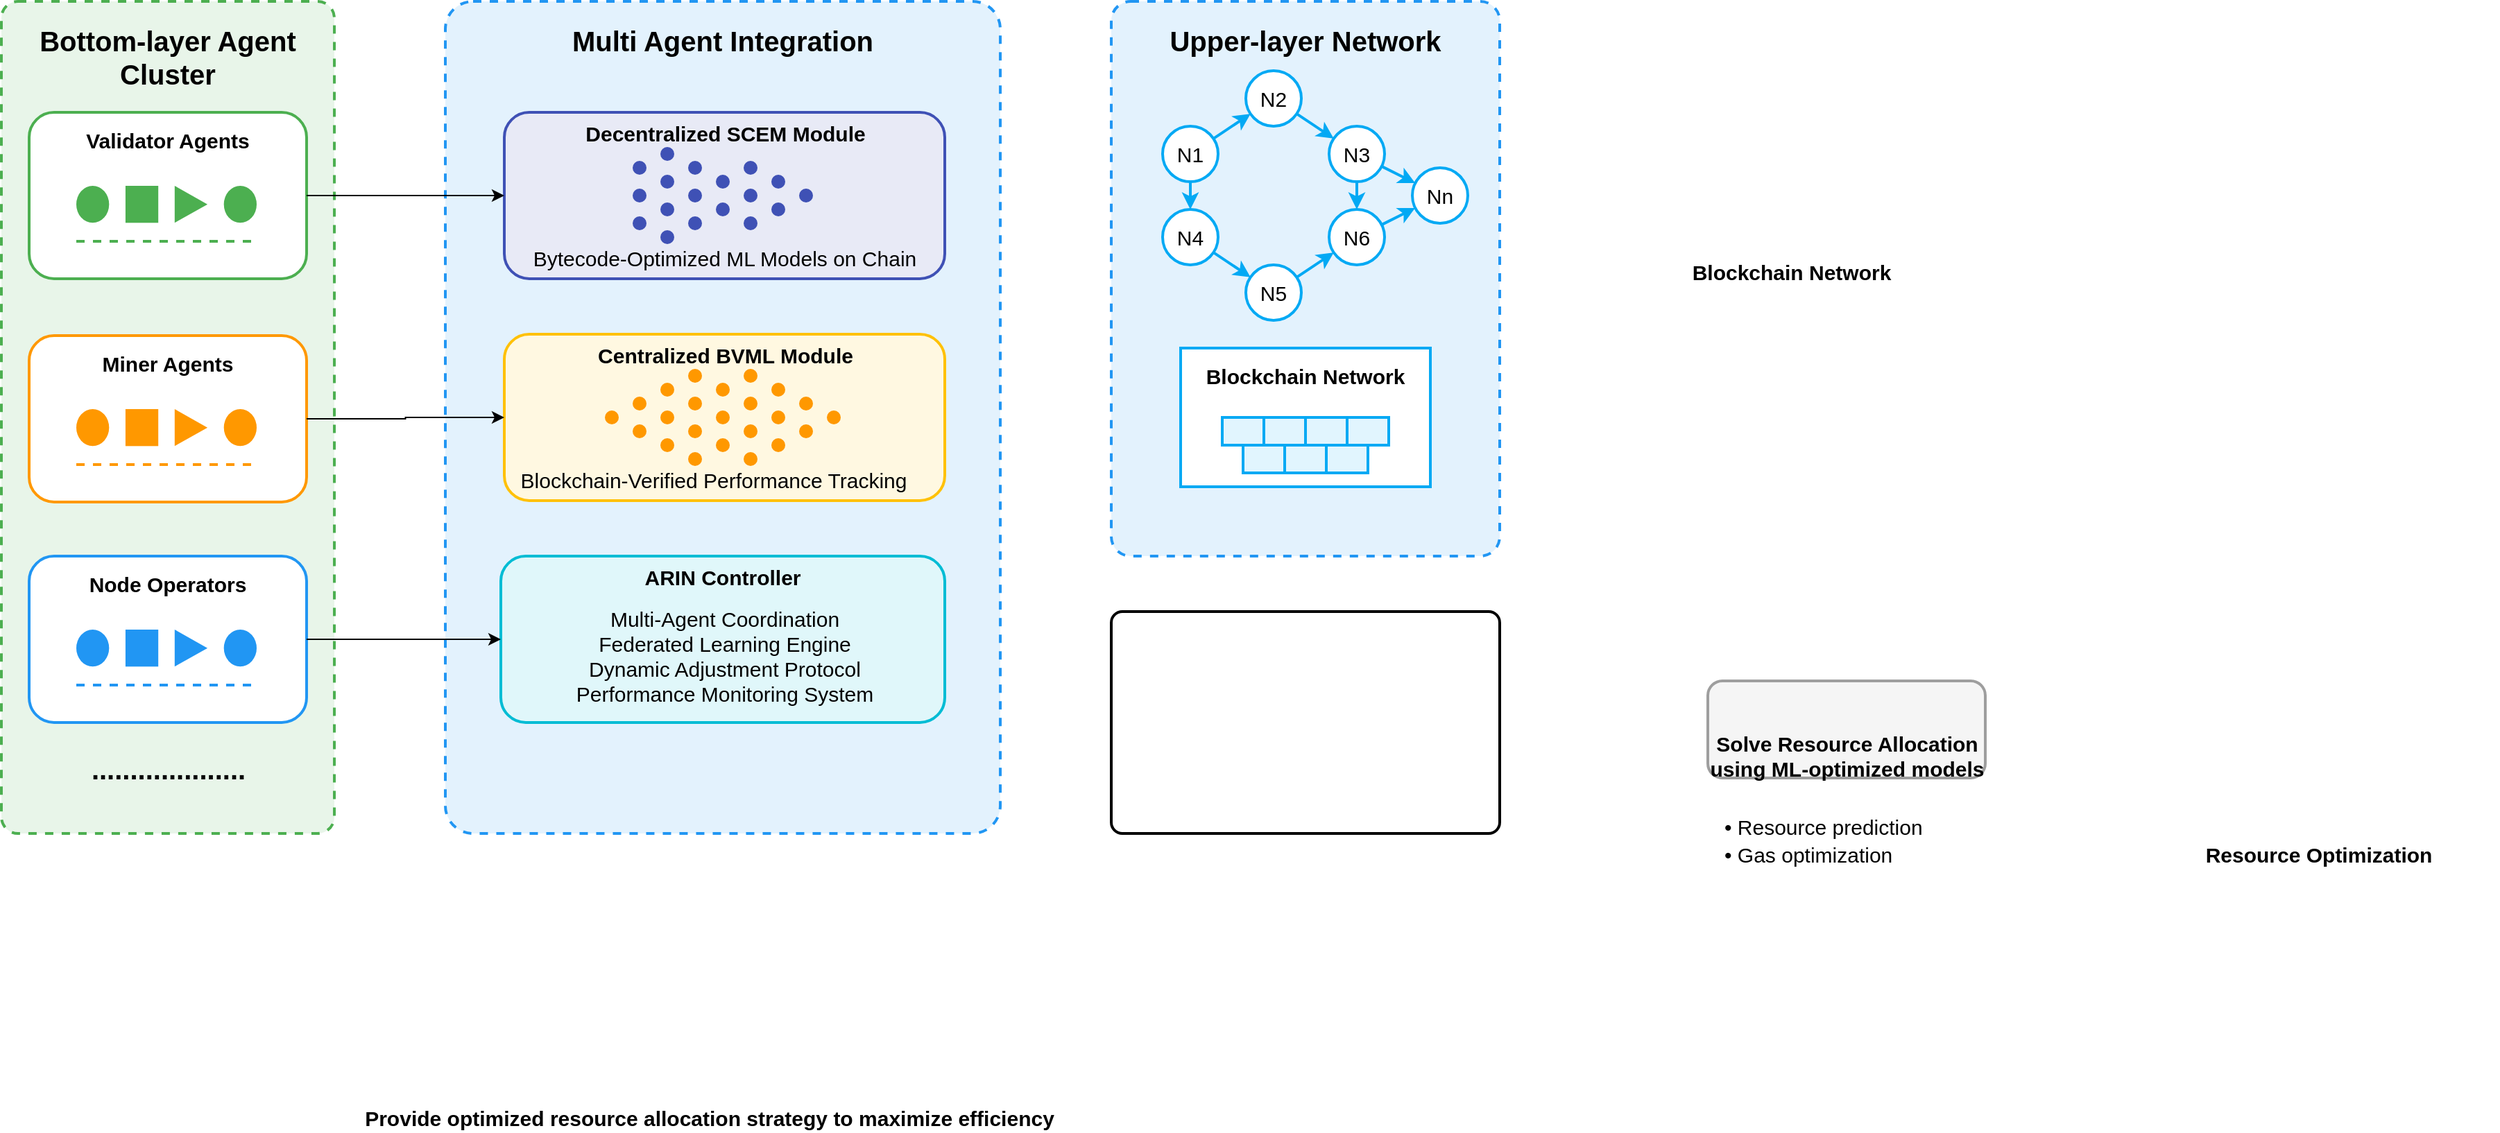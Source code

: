 <mxfile version="26.0.16">
  <diagram name="Page-1" id="3OytQac5HJwh2mRRplk6">
    <mxGraphModel dx="4835" dy="2124" grid="1" gridSize="10" guides="1" tooltips="1" connect="1" arrows="1" fold="1" page="1" pageScale="1" pageWidth="827" pageHeight="1169" math="0" shadow="0">
      <root>
        <mxCell id="0" />
        <mxCell id="1" parent="0" />
        <mxCell id="vWiq6X1iSuXR0RfbROmm-8" value="Bottom-layer Agent Cluster" style="text;html=1;strokeColor=none;fillColor=none;align=center;verticalAlign=middle;whiteSpace=wrap;fontSize=15;fontStyle=1;strokeWidth=2;" vertex="1" parent="1">
          <mxGeometry x="40" y="160" width="200" height="30" as="geometry" />
        </mxCell>
        <mxCell id="vWiq6X1iSuXR0RfbROmm-20" value="Bottom-layer Agent Cluster" style="rounded=1;whiteSpace=wrap;fillColor=#e8f5e9;strokeColor=#4caf50;strokeWidth=2;dashed=1;fontSize=20;verticalAlign=top;spacingTop=10;fontStyle=1;arcSize=5;" vertex="1" parent="1">
          <mxGeometry y="120" width="240" height="600" as="geometry" />
        </mxCell>
        <mxCell id="vWiq6X1iSuXR0RfbROmm-43" value="&lt;font style=&quot;font-size: 20px;&quot;&gt;....................&lt;/font&gt;" style="text;html=1;align=center;fontStyle=1;fontSize=15;strokeWidth=2;" vertex="1" parent="1">
          <mxGeometry x="20" y="655" width="200" height="20" as="geometry" />
        </mxCell>
        <mxCell id="vWiq6X1iSuXR0RfbROmm-44" value="Multi Agent Integration" style="rounded=1;whiteSpace=wrap;fillColor=#e3f2fd;strokeColor=#2196f3;strokeWidth=2;dashed=1;fontSize=20;verticalAlign=top;spacingTop=10;fontStyle=1;arcSize=5;" vertex="1" parent="1">
          <mxGeometry x="320" y="120" width="400" height="600" as="geometry" />
        </mxCell>
        <mxCell id="vWiq6X1iSuXR0RfbROmm-46" value="Decentralized SCEM Module" style="rounded=1;whiteSpace=wrap;fillColor=#e8eaf6;strokeColor=#3f51b5;strokeWidth=2;fontSize=15;verticalAlign=top;fontStyle=1" vertex="1" parent="1">
          <mxGeometry x="362.5" y="200" width="317.5" height="120" as="geometry" />
        </mxCell>
        <mxCell id="vWiq6X1iSuXR0RfbROmm-51" value="Bytecode-Optimized ML Models on Chain" style="text;html=1;align=center;fontSize=15;strokeWidth=2;" vertex="1" parent="1">
          <mxGeometry x="371.25" y="290" width="300" height="20" as="geometry" />
        </mxCell>
        <mxCell id="vWiq6X1iSuXR0RfbROmm-52" value="Centralized BVML Module" style="rounded=1;whiteSpace=wrap;fillColor=#fff8e1;strokeColor=#ffc107;strokeWidth=2;fontSize=15;verticalAlign=top;fontStyle=1" vertex="1" parent="1">
          <mxGeometry x="362.5" y="360" width="317.5" height="120" as="geometry" />
        </mxCell>
        <mxCell id="vWiq6X1iSuXR0RfbROmm-58" value="Blockchain-Verified Performance Tracking" style="text;html=1;align=center;fontSize=15;strokeWidth=2;" vertex="1" parent="1">
          <mxGeometry x="362.5" y="450" width="300" height="20" as="geometry" />
        </mxCell>
        <mxCell id="vWiq6X1iSuXR0RfbROmm-59" value="ARIN Controller" style="rounded=1;whiteSpace=wrap;fillColor=#e0f7fa;strokeColor=#00bcd4;strokeWidth=2;fontSize=15;verticalAlign=top;fontStyle=1" vertex="1" parent="1">
          <mxGeometry x="360" y="520" width="320" height="120" as="geometry" />
        </mxCell>
        <mxCell id="vWiq6X1iSuXR0RfbROmm-61" value="Multi-Agent Coordination&lt;br&gt;Federated Learning Engine&lt;br&gt;Dynamic Adjustment Protocol&lt;br&gt;Performance Monitoring System" style="text;html=1;align=center;fontSize=15;strokeWidth=2;" vertex="1" parent="1">
          <mxGeometry x="371.25" y="550" width="300" height="80" as="geometry" />
        </mxCell>
        <mxCell id="vWiq6X1iSuXR0RfbROmm-79" value="Blockchain Network" style="text;html=1;align=center;fontStyle=1;fontSize=15;strokeWidth=2;" vertex="1" parent="1">
          <mxGeometry x="1200" y="300" width="180" height="20" as="geometry" />
        </mxCell>
        <mxCell id="vWiq6X1iSuXR0RfbROmm-87" value="" style="rounded=1;whiteSpace=wrap;fillColor=#ffffff;strokeColor=#000000;strokeWidth=2;fontSize=15;imageHeight=24;arcSize=5;" vertex="1" parent="1">
          <mxGeometry x="800" y="560" width="280" height="160" as="geometry" />
        </mxCell>
        <mxCell id="vWiq6X1iSuXR0RfbROmm-88" value="Resource Optimization" style="text;html=1;align=center;fontStyle=1;fontSize=15;strokeWidth=2;" vertex="1" parent="1">
          <mxGeometry x="1540" y="720" width="260" height="20" as="geometry" />
        </mxCell>
        <mxCell id="vWiq6X1iSuXR0RfbROmm-89" value="" style="rounded=1;whiteSpace=wrap;fillColor=#f5f5f5;strokeColor=#9e9e9e;strokeWidth=2;fontSize=15;" vertex="1" parent="1">
          <mxGeometry x="1230" y="610" width="200" height="70" as="geometry" />
        </mxCell>
        <mxCell id="vWiq6X1iSuXR0RfbROmm-90" value="Solve Resource Allocation&lt;br&gt;using ML-optimized models" style="text;html=1;align=center;fontStyle=1;fontSize=15;strokeWidth=2;" vertex="1" parent="1">
          <mxGeometry x="1230" y="640" width="200" height="30" as="geometry" />
        </mxCell>
        <mxCell id="vWiq6X1iSuXR0RfbROmm-91" value="• Resource prediction" style="text;html=1;align=left;fontSize=15;strokeWidth=2;" vertex="1" parent="1">
          <mxGeometry x="1240" y="700" width="200" height="20" as="geometry" />
        </mxCell>
        <mxCell id="vWiq6X1iSuXR0RfbROmm-92" value="• Gas optimization" style="text;html=1;align=left;fontSize=15;strokeWidth=2;" vertex="1" parent="1">
          <mxGeometry x="1240" y="720" width="200" height="20" as="geometry" />
        </mxCell>
        <mxCell id="vWiq6X1iSuXR0RfbROmm-100" value="Provide optimized resource allocation strategy to maximize efficiency" style="text;html=1;align=center;fontStyle=1;fontSize=15;strokeWidth=2;" vertex="1" parent="1">
          <mxGeometry x="250" y="910" width="520" height="20" as="geometry" />
        </mxCell>
        <mxCell id="vWiq6X1iSuXR0RfbROmm-127" value="" style="group" vertex="1" connectable="0" parent="1">
          <mxGeometry x="20" y="200" width="200" height="120" as="geometry" />
        </mxCell>
        <mxCell id="vWiq6X1iSuXR0RfbROmm-22" value="Validator Agents" style="rounded=1;whiteSpace=wrap;fillColor=#ffffff;strokeColor=#4caf50;strokeWidth=2;fontSize=15;verticalAlign=top;fontStyle=1;spacingTop=5;" vertex="1" parent="vWiq6X1iSuXR0RfbROmm-127">
          <mxGeometry width="200" height="120" as="geometry" />
        </mxCell>
        <mxCell id="vWiq6X1iSuXR0RfbROmm-106" value="" style="group;fontStyle=1;fontSize=15;" vertex="1" connectable="0" parent="vWiq6X1iSuXR0RfbROmm-127">
          <mxGeometry x="34" y="53" width="130" height="40" as="geometry" />
        </mxCell>
        <mxCell id="vWiq6X1iSuXR0RfbROmm-24" value="" style="ellipse;fillColor=#4caf50;strokeColor=none;fontSize=15;strokeWidth=2;fontStyle=1" vertex="1" parent="vWiq6X1iSuXR0RfbROmm-106">
          <mxGeometry width="23.636" height="26.667" as="geometry" />
        </mxCell>
        <mxCell id="vWiq6X1iSuXR0RfbROmm-25" value="" style="fillColor=#4caf50;strokeColor=none;fontSize=15;strokeWidth=2;fontStyle=1" vertex="1" parent="vWiq6X1iSuXR0RfbROmm-106">
          <mxGeometry x="35.455" width="23.636" height="26.667" as="geometry" />
        </mxCell>
        <mxCell id="vWiq6X1iSuXR0RfbROmm-26" value="" style="shape=triangle;fillColor=#4caf50;strokeColor=none;fontSize=15;strokeWidth=2;fontStyle=1" vertex="1" parent="vWiq6X1iSuXR0RfbROmm-106">
          <mxGeometry x="70.909" width="23.636" height="26.667" as="geometry" />
        </mxCell>
        <mxCell id="vWiq6X1iSuXR0RfbROmm-27" value="" style="ellipse;fillColor=#4caf50;strokeColor=none;fontSize=15;strokeWidth=2;fontStyle=1" vertex="1" parent="vWiq6X1iSuXR0RfbROmm-106">
          <mxGeometry x="106.364" width="23.636" height="26.667" as="geometry" />
        </mxCell>
        <mxCell id="vWiq6X1iSuXR0RfbROmm-28" value="" style="strokeColor=#4caf50;strokeWidth=2;dashed=1;fontSize=15;endArrow=none;startFill=0;fontStyle=1" edge="1" parent="vWiq6X1iSuXR0RfbROmm-106">
          <mxGeometry x="192.727" y="400" width="130" as="geometry">
            <mxPoint y="40" as="sourcePoint" />
            <mxPoint x="130" y="40" as="targetPoint" />
          </mxGeometry>
        </mxCell>
        <mxCell id="vWiq6X1iSuXR0RfbROmm-128" value="" style="group" vertex="1" connectable="0" parent="1">
          <mxGeometry x="20" y="361" width="200" height="120" as="geometry" />
        </mxCell>
        <mxCell id="vWiq6X1iSuXR0RfbROmm-110" value="Miner Agents" style="rounded=1;whiteSpace=wrap;fillColor=#ffffff;strokeColor=#FF9800;strokeWidth=2;fontSize=15;verticalAlign=top;fontStyle=1;spacingTop=5;" vertex="1" parent="vWiq6X1iSuXR0RfbROmm-128">
          <mxGeometry width="200" height="120" as="geometry" />
        </mxCell>
        <mxCell id="vWiq6X1iSuXR0RfbROmm-111" value="" style="group;fontStyle=1;fontSize=15;" vertex="1" connectable="0" parent="vWiq6X1iSuXR0RfbROmm-128">
          <mxGeometry x="34" y="53" width="130" height="40" as="geometry" />
        </mxCell>
        <mxCell id="vWiq6X1iSuXR0RfbROmm-112" value="" style="ellipse;fillColor=light-dark(#ff9800, #328736);strokeColor=none;fontSize=15;strokeWidth=2;fontStyle=1" vertex="1" parent="vWiq6X1iSuXR0RfbROmm-111">
          <mxGeometry width="23.636" height="26.667" as="geometry" />
        </mxCell>
        <mxCell id="vWiq6X1iSuXR0RfbROmm-113" value="" style="fillColor=#FF9800;strokeColor=none;fontSize=15;strokeWidth=2;fontStyle=1" vertex="1" parent="vWiq6X1iSuXR0RfbROmm-111">
          <mxGeometry x="35.455" width="23.636" height="26.667" as="geometry" />
        </mxCell>
        <mxCell id="vWiq6X1iSuXR0RfbROmm-114" value="" style="shape=triangle;fillColor=#FF9800;strokeColor=none;fontSize=15;strokeWidth=2;fontStyle=1" vertex="1" parent="vWiq6X1iSuXR0RfbROmm-111">
          <mxGeometry x="70.909" width="23.636" height="26.667" as="geometry" />
        </mxCell>
        <mxCell id="vWiq6X1iSuXR0RfbROmm-115" value="" style="ellipse;fillColor=#FF9800;strokeColor=none;fontSize=15;strokeWidth=2;fontStyle=1" vertex="1" parent="vWiq6X1iSuXR0RfbROmm-111">
          <mxGeometry x="106.364" width="23.636" height="26.667" as="geometry" />
        </mxCell>
        <mxCell id="vWiq6X1iSuXR0RfbROmm-116" value="" style="strokeColor=#FF9800;strokeWidth=2;dashed=1;fontSize=15;endArrow=none;startFill=0;fontStyle=1" edge="1" parent="vWiq6X1iSuXR0RfbROmm-111">
          <mxGeometry x="192.727" y="400" width="130" as="geometry">
            <mxPoint y="40" as="sourcePoint" />
            <mxPoint x="130" y="40" as="targetPoint" />
          </mxGeometry>
        </mxCell>
        <mxCell id="vWiq6X1iSuXR0RfbROmm-129" value="" style="group" vertex="1" connectable="0" parent="1">
          <mxGeometry x="20" y="520" width="200" height="120" as="geometry" />
        </mxCell>
        <mxCell id="vWiq6X1iSuXR0RfbROmm-118" value="Node Operators" style="rounded=1;whiteSpace=wrap;fillColor=#ffffff;strokeColor=#2196F3;strokeWidth=2;fontSize=15;verticalAlign=top;fontStyle=1;spacingTop=5;" vertex="1" parent="vWiq6X1iSuXR0RfbROmm-129">
          <mxGeometry width="200" height="120" as="geometry" />
        </mxCell>
        <mxCell id="vWiq6X1iSuXR0RfbROmm-119" value="" style="group;fontStyle=1;fontSize=15;" vertex="1" connectable="0" parent="vWiq6X1iSuXR0RfbROmm-129">
          <mxGeometry x="34" y="53" width="130" height="40" as="geometry" />
        </mxCell>
        <mxCell id="vWiq6X1iSuXR0RfbROmm-120" value="" style="ellipse;fillColor=light-dark(#2196f3, #328736);strokeColor=none;fontSize=15;strokeWidth=2;fontStyle=1" vertex="1" parent="vWiq6X1iSuXR0RfbROmm-119">
          <mxGeometry width="23.636" height="26.667" as="geometry" />
        </mxCell>
        <mxCell id="vWiq6X1iSuXR0RfbROmm-121" value="" style="fillColor=light-dark(#2196f3, #af5700);strokeColor=none;fontSize=15;strokeWidth=2;fontStyle=1" vertex="1" parent="vWiq6X1iSuXR0RfbROmm-119">
          <mxGeometry x="35.455" width="23.636" height="26.667" as="geometry" />
        </mxCell>
        <mxCell id="vWiq6X1iSuXR0RfbROmm-122" value="" style="shape=triangle;fillColor=#2196F3;strokeColor=none;fontSize=15;strokeWidth=2;fontStyle=1" vertex="1" parent="vWiq6X1iSuXR0RfbROmm-119">
          <mxGeometry x="70.909" width="23.636" height="26.667" as="geometry" />
        </mxCell>
        <mxCell id="vWiq6X1iSuXR0RfbROmm-123" value="" style="ellipse;fillColor=#2196F3;strokeColor=none;fontSize=15;strokeWidth=2;fontStyle=1" vertex="1" parent="vWiq6X1iSuXR0RfbROmm-119">
          <mxGeometry x="106.364" width="23.636" height="26.667" as="geometry" />
        </mxCell>
        <mxCell id="vWiq6X1iSuXR0RfbROmm-124" value="" style="strokeColor=#2196F3;strokeWidth=2;dashed=1;fontSize=15;endArrow=none;startFill=0;fontStyle=1" edge="1" parent="vWiq6X1iSuXR0RfbROmm-119">
          <mxGeometry x="192.727" y="400" width="130" as="geometry">
            <mxPoint y="40" as="sourcePoint" />
            <mxPoint x="130" y="40" as="targetPoint" />
          </mxGeometry>
        </mxCell>
        <mxCell id="vWiq6X1iSuXR0RfbROmm-154" value="" style="group" vertex="1" connectable="0" parent="1">
          <mxGeometry x="455" y="225" width="130" height="70" as="geometry" />
        </mxCell>
        <mxCell id="vWiq6X1iSuXR0RfbROmm-48" value="" style="ellipse;fillColor=#3f51b5;strokeColor=none;fontSize=15;strokeWidth=2;" vertex="1" parent="vWiq6X1iSuXR0RfbROmm-154">
          <mxGeometry y="10" width="10" height="10" as="geometry" />
        </mxCell>
        <mxCell id="vWiq6X1iSuXR0RfbROmm-134" value="" style="ellipse;fillColor=#3f51b5;strokeColor=none;fontSize=15;strokeWidth=2;" vertex="1" parent="vWiq6X1iSuXR0RfbROmm-154">
          <mxGeometry y="30" width="10" height="10" as="geometry" />
        </mxCell>
        <mxCell id="vWiq6X1iSuXR0RfbROmm-135" value="" style="ellipse;fillColor=#3f51b5;strokeColor=none;fontSize=15;strokeWidth=2;" vertex="1" parent="vWiq6X1iSuXR0RfbROmm-154">
          <mxGeometry y="50" width="10" height="10" as="geometry" />
        </mxCell>
        <mxCell id="vWiq6X1iSuXR0RfbROmm-136" value="" style="ellipse;fillColor=#3f51b5;strokeColor=none;fontSize=15;strokeWidth=2;" vertex="1" parent="vWiq6X1iSuXR0RfbROmm-154">
          <mxGeometry x="20" y="20" width="10" height="10" as="geometry" />
        </mxCell>
        <mxCell id="vWiq6X1iSuXR0RfbROmm-137" value="" style="ellipse;fillColor=#3f51b5;strokeColor=none;fontSize=15;strokeWidth=2;" vertex="1" parent="vWiq6X1iSuXR0RfbROmm-154">
          <mxGeometry x="20" y="40" width="10" height="10" as="geometry" />
        </mxCell>
        <mxCell id="vWiq6X1iSuXR0RfbROmm-140" value="" style="ellipse;fillColor=#3f51b5;strokeColor=none;fontSize=15;strokeWidth=2;" vertex="1" parent="vWiq6X1iSuXR0RfbROmm-154">
          <mxGeometry x="20" width="10" height="10" as="geometry" />
        </mxCell>
        <mxCell id="vWiq6X1iSuXR0RfbROmm-141" value="" style="ellipse;fillColor=#3f51b5;strokeColor=none;fontSize=15;strokeWidth=2;" vertex="1" parent="vWiq6X1iSuXR0RfbROmm-154">
          <mxGeometry x="20" y="60" width="10" height="10" as="geometry" />
        </mxCell>
        <mxCell id="vWiq6X1iSuXR0RfbROmm-142" value="" style="ellipse;fillColor=#3f51b5;strokeColor=none;fontSize=15;strokeWidth=2;" vertex="1" parent="vWiq6X1iSuXR0RfbROmm-154">
          <mxGeometry x="40" y="10" width="10" height="10" as="geometry" />
        </mxCell>
        <mxCell id="vWiq6X1iSuXR0RfbROmm-143" value="" style="ellipse;fillColor=#3f51b5;strokeColor=none;fontSize=15;strokeWidth=2;" vertex="1" parent="vWiq6X1iSuXR0RfbROmm-154">
          <mxGeometry x="40" y="30" width="10" height="10" as="geometry" />
        </mxCell>
        <mxCell id="vWiq6X1iSuXR0RfbROmm-144" value="" style="ellipse;fillColor=#3f51b5;strokeColor=none;fontSize=15;strokeWidth=2;" vertex="1" parent="vWiq6X1iSuXR0RfbROmm-154">
          <mxGeometry x="40" y="50" width="10" height="10" as="geometry" />
        </mxCell>
        <mxCell id="vWiq6X1iSuXR0RfbROmm-145" value="" style="ellipse;fillColor=#3f51b5;strokeColor=none;fontSize=15;strokeWidth=2;" vertex="1" parent="vWiq6X1iSuXR0RfbROmm-154">
          <mxGeometry x="60" y="20" width="10" height="10" as="geometry" />
        </mxCell>
        <mxCell id="vWiq6X1iSuXR0RfbROmm-146" value="" style="ellipse;fillColor=#3f51b5;strokeColor=none;fontSize=15;strokeWidth=2;" vertex="1" parent="vWiq6X1iSuXR0RfbROmm-154">
          <mxGeometry x="60" y="40" width="10" height="10" as="geometry" />
        </mxCell>
        <mxCell id="vWiq6X1iSuXR0RfbROmm-147" value="" style="ellipse;fillColor=#3f51b5;strokeColor=none;fontSize=15;strokeWidth=2;" vertex="1" parent="vWiq6X1iSuXR0RfbROmm-154">
          <mxGeometry x="80" y="10" width="10" height="10" as="geometry" />
        </mxCell>
        <mxCell id="vWiq6X1iSuXR0RfbROmm-148" value="" style="ellipse;fillColor=#3f51b5;strokeColor=none;fontSize=15;strokeWidth=2;" vertex="1" parent="vWiq6X1iSuXR0RfbROmm-154">
          <mxGeometry x="80" y="30" width="10" height="10" as="geometry" />
        </mxCell>
        <mxCell id="vWiq6X1iSuXR0RfbROmm-149" value="" style="ellipse;fillColor=#3f51b5;strokeColor=none;fontSize=15;strokeWidth=2;" vertex="1" parent="vWiq6X1iSuXR0RfbROmm-154">
          <mxGeometry x="80" y="50" width="10" height="10" as="geometry" />
        </mxCell>
        <mxCell id="vWiq6X1iSuXR0RfbROmm-150" value="" style="ellipse;fillColor=#3f51b5;strokeColor=none;fontSize=15;strokeWidth=2;" vertex="1" parent="vWiq6X1iSuXR0RfbROmm-154">
          <mxGeometry x="100" y="20" width="10" height="10" as="geometry" />
        </mxCell>
        <mxCell id="vWiq6X1iSuXR0RfbROmm-151" value="" style="ellipse;fillColor=#3f51b5;strokeColor=none;fontSize=15;strokeWidth=2;" vertex="1" parent="vWiq6X1iSuXR0RfbROmm-154">
          <mxGeometry x="100" y="40" width="10" height="10" as="geometry" />
        </mxCell>
        <mxCell id="vWiq6X1iSuXR0RfbROmm-153" value="" style="ellipse;fillColor=#3f51b5;strokeColor=none;fontSize=15;strokeWidth=2;" vertex="1" parent="vWiq6X1iSuXR0RfbROmm-154">
          <mxGeometry x="120" y="30" width="10" height="10" as="geometry" />
        </mxCell>
        <mxCell id="vWiq6X1iSuXR0RfbROmm-183" value="" style="group" vertex="1" connectable="0" parent="1">
          <mxGeometry x="435" y="385" width="170" height="70" as="geometry" />
        </mxCell>
        <mxCell id="vWiq6X1iSuXR0RfbROmm-55" value="" style="ellipse;fillColor=#ff9800;strokeColor=none;fontSize=15;strokeWidth=2;" vertex="1" parent="vWiq6X1iSuXR0RfbROmm-183">
          <mxGeometry x="40" y="10" width="10" height="10" as="geometry" />
        </mxCell>
        <mxCell id="vWiq6X1iSuXR0RfbROmm-159" value="" style="ellipse;fillColor=#ff9800;strokeColor=none;fontSize=15;strokeWidth=2;" vertex="1" parent="vWiq6X1iSuXR0RfbROmm-183">
          <mxGeometry x="40" y="30" width="10" height="10" as="geometry" />
        </mxCell>
        <mxCell id="vWiq6X1iSuXR0RfbROmm-160" value="" style="ellipse;fillColor=#ff9800;strokeColor=none;fontSize=15;strokeWidth=2;" vertex="1" parent="vWiq6X1iSuXR0RfbROmm-183">
          <mxGeometry x="40" y="50" width="10" height="10" as="geometry" />
        </mxCell>
        <mxCell id="vWiq6X1iSuXR0RfbROmm-161" value="" style="ellipse;fillColor=#ff9800;strokeColor=none;fontSize=15;strokeWidth=2;" vertex="1" parent="vWiq6X1iSuXR0RfbROmm-183">
          <mxGeometry x="20" y="20" width="10" height="10" as="geometry" />
        </mxCell>
        <mxCell id="vWiq6X1iSuXR0RfbROmm-162" value="" style="ellipse;fillColor=#ff9800;strokeColor=none;fontSize=15;strokeWidth=2;" vertex="1" parent="vWiq6X1iSuXR0RfbROmm-183">
          <mxGeometry x="20" y="40" width="10" height="10" as="geometry" />
        </mxCell>
        <mxCell id="vWiq6X1iSuXR0RfbROmm-163" value="" style="ellipse;fillColor=#ff9800;strokeColor=none;fontSize=15;strokeWidth=2;" vertex="1" parent="vWiq6X1iSuXR0RfbROmm-183">
          <mxGeometry x="60" width="10" height="10" as="geometry" />
        </mxCell>
        <mxCell id="vWiq6X1iSuXR0RfbROmm-164" value="" style="ellipse;fillColor=#ff9800;strokeColor=none;fontSize=15;strokeWidth=2;" vertex="1" parent="vWiq6X1iSuXR0RfbROmm-183">
          <mxGeometry x="60" y="20" width="10" height="10" as="geometry" />
        </mxCell>
        <mxCell id="vWiq6X1iSuXR0RfbROmm-165" value="" style="ellipse;fillColor=#ff9800;strokeColor=none;fontSize=15;strokeWidth=2;" vertex="1" parent="vWiq6X1iSuXR0RfbROmm-183">
          <mxGeometry x="60" y="40" width="10" height="10" as="geometry" />
        </mxCell>
        <mxCell id="vWiq6X1iSuXR0RfbROmm-166" value="" style="ellipse;fillColor=#ff9800;strokeColor=none;fontSize=15;strokeWidth=2;" vertex="1" parent="vWiq6X1iSuXR0RfbROmm-183">
          <mxGeometry x="60" y="60" width="10" height="10" as="geometry" />
        </mxCell>
        <mxCell id="vWiq6X1iSuXR0RfbROmm-167" value="" style="ellipse;fillColor=#ff9800;strokeColor=none;fontSize=15;strokeWidth=2;" vertex="1" parent="vWiq6X1iSuXR0RfbROmm-183">
          <mxGeometry x="80" y="10" width="10" height="10" as="geometry" />
        </mxCell>
        <mxCell id="vWiq6X1iSuXR0RfbROmm-168" value="" style="ellipse;fillColor=#ff9800;strokeColor=none;fontSize=15;strokeWidth=2;" vertex="1" parent="vWiq6X1iSuXR0RfbROmm-183">
          <mxGeometry x="80" y="50" width="10" height="10" as="geometry" />
        </mxCell>
        <mxCell id="vWiq6X1iSuXR0RfbROmm-169" value="" style="ellipse;fillColor=#ff9800;strokeColor=none;fontSize=15;strokeWidth=2;" vertex="1" parent="vWiq6X1iSuXR0RfbROmm-183">
          <mxGeometry x="80" y="30" width="10" height="10" as="geometry" />
        </mxCell>
        <mxCell id="vWiq6X1iSuXR0RfbROmm-170" value="" style="ellipse;fillColor=#ff9800;strokeColor=none;fontSize=15;strokeWidth=2;" vertex="1" parent="vWiq6X1iSuXR0RfbROmm-183">
          <mxGeometry x="100" y="20" width="10" height="10" as="geometry" />
        </mxCell>
        <mxCell id="vWiq6X1iSuXR0RfbROmm-171" value="" style="ellipse;fillColor=#ff9800;strokeColor=none;fontSize=15;strokeWidth=2;" vertex="1" parent="vWiq6X1iSuXR0RfbROmm-183">
          <mxGeometry x="100" y="40" width="10" height="10" as="geometry" />
        </mxCell>
        <mxCell id="vWiq6X1iSuXR0RfbROmm-172" value="" style="ellipse;fillColor=#ff9800;strokeColor=none;fontSize=15;strokeWidth=2;" vertex="1" parent="vWiq6X1iSuXR0RfbROmm-183">
          <mxGeometry x="120" y="30" width="10" height="10" as="geometry" />
        </mxCell>
        <mxCell id="vWiq6X1iSuXR0RfbROmm-173" value="" style="ellipse;fillColor=#ff9800;strokeColor=none;fontSize=15;strokeWidth=2;" vertex="1" parent="vWiq6X1iSuXR0RfbROmm-183">
          <mxGeometry x="120" y="10" width="10" height="10" as="geometry" />
        </mxCell>
        <mxCell id="vWiq6X1iSuXR0RfbROmm-174" value="" style="ellipse;fillColor=#ff9800;strokeColor=none;fontSize=15;strokeWidth=2;" vertex="1" parent="vWiq6X1iSuXR0RfbROmm-183">
          <mxGeometry x="120" y="50" width="10" height="10" as="geometry" />
        </mxCell>
        <mxCell id="vWiq6X1iSuXR0RfbROmm-175" value="" style="ellipse;fillColor=#ff9800;strokeColor=none;fontSize=15;strokeWidth=2;" vertex="1" parent="vWiq6X1iSuXR0RfbROmm-183">
          <mxGeometry x="100" width="10" height="10" as="geometry" />
        </mxCell>
        <mxCell id="vWiq6X1iSuXR0RfbROmm-176" value="" style="ellipse;fillColor=#ff9800;strokeColor=none;fontSize=15;strokeWidth=2;" vertex="1" parent="vWiq6X1iSuXR0RfbROmm-183">
          <mxGeometry x="100" y="60" width="10" height="10" as="geometry" />
        </mxCell>
        <mxCell id="vWiq6X1iSuXR0RfbROmm-177" value="" style="ellipse;fillColor=#ff9800;strokeColor=none;fontSize=15;strokeWidth=2;" vertex="1" parent="vWiq6X1iSuXR0RfbROmm-183">
          <mxGeometry x="140" y="20" width="10" height="10" as="geometry" />
        </mxCell>
        <mxCell id="vWiq6X1iSuXR0RfbROmm-180" value="" style="ellipse;fillColor=#ff9800;strokeColor=none;fontSize=15;strokeWidth=2;" vertex="1" parent="vWiq6X1iSuXR0RfbROmm-183">
          <mxGeometry x="140" y="40" width="10" height="10" as="geometry" />
        </mxCell>
        <mxCell id="vWiq6X1iSuXR0RfbROmm-181" value="" style="ellipse;fillColor=#ff9800;strokeColor=none;fontSize=15;strokeWidth=2;" vertex="1" parent="vWiq6X1iSuXR0RfbROmm-183">
          <mxGeometry x="160" y="30" width="10" height="10" as="geometry" />
        </mxCell>
        <mxCell id="vWiq6X1iSuXR0RfbROmm-182" value="" style="ellipse;fillColor=#ff9800;strokeColor=none;fontSize=15;strokeWidth=2;" vertex="1" parent="vWiq6X1iSuXR0RfbROmm-183">
          <mxGeometry y="30" width="10" height="10" as="geometry" />
        </mxCell>
        <mxCell id="vWiq6X1iSuXR0RfbROmm-184" value="Upper-layer Network" style="rounded=1;whiteSpace=wrap;fillColor=#e3f2fd;strokeColor=#2196f3;strokeWidth=2;dashed=1;fontSize=20;verticalAlign=top;spacingTop=10;fontStyle=1;arcSize=5;" vertex="1" parent="1">
          <mxGeometry x="800" y="120" width="280" height="400" as="geometry" />
        </mxCell>
        <mxCell id="vWiq6X1iSuXR0RfbROmm-185" value="" style="group" vertex="1" connectable="0" parent="1">
          <mxGeometry x="837" y="170" width="220" height="180" as="geometry" />
        </mxCell>
        <mxCell id="vWiq6X1iSuXR0RfbROmm-63" value="N1" style="ellipse;whiteSpace=wrap;fillColor=#ffffff;strokeColor=#03a9f4;strokeWidth=2;fontSize=15;" vertex="1" parent="vWiq6X1iSuXR0RfbROmm-185">
          <mxGeometry y="40" width="40" height="40" as="geometry" />
        </mxCell>
        <mxCell id="vWiq6X1iSuXR0RfbROmm-64" value="N2" style="ellipse;whiteSpace=wrap;fillColor=#ffffff;strokeColor=#03a9f4;strokeWidth=2;fontSize=15;" vertex="1" parent="vWiq6X1iSuXR0RfbROmm-185">
          <mxGeometry x="60" width="40" height="40" as="geometry" />
        </mxCell>
        <mxCell id="vWiq6X1iSuXR0RfbROmm-65" value="N3" style="ellipse;whiteSpace=wrap;fillColor=#ffffff;strokeColor=#03a9f4;strokeWidth=2;fontSize=15;" vertex="1" parent="vWiq6X1iSuXR0RfbROmm-185">
          <mxGeometry x="120" y="40" width="40" height="40" as="geometry" />
        </mxCell>
        <mxCell id="vWiq6X1iSuXR0RfbROmm-66" value="N4" style="ellipse;whiteSpace=wrap;fillColor=#ffffff;strokeColor=#03a9f4;strokeWidth=2;fontSize=15;" vertex="1" parent="vWiq6X1iSuXR0RfbROmm-185">
          <mxGeometry y="100" width="40" height="40" as="geometry" />
        </mxCell>
        <mxCell id="vWiq6X1iSuXR0RfbROmm-67" value="N5" style="ellipse;whiteSpace=wrap;fillColor=#ffffff;strokeColor=#03a9f4;strokeWidth=2;fontSize=15;" vertex="1" parent="vWiq6X1iSuXR0RfbROmm-185">
          <mxGeometry x="60" y="140" width="40" height="40" as="geometry" />
        </mxCell>
        <mxCell id="vWiq6X1iSuXR0RfbROmm-68" value="N6" style="ellipse;whiteSpace=wrap;fillColor=#ffffff;strokeColor=#03a9f4;strokeWidth=2;fontSize=15;" vertex="1" parent="vWiq6X1iSuXR0RfbROmm-185">
          <mxGeometry x="120" y="100" width="40" height="40" as="geometry" />
        </mxCell>
        <mxCell id="vWiq6X1iSuXR0RfbROmm-69" value="Nn" style="ellipse;whiteSpace=wrap;fillColor=#ffffff;strokeColor=#03a9f4;strokeWidth=2;fontSize=15;" vertex="1" parent="vWiq6X1iSuXR0RfbROmm-185">
          <mxGeometry x="180" y="70" width="40" height="40" as="geometry" />
        </mxCell>
        <mxCell id="vWiq6X1iSuXR0RfbROmm-70" value="" style="strokeColor=#03a9f4;strokeWidth=2;fontSize=15;" edge="1" parent="vWiq6X1iSuXR0RfbROmm-185" source="vWiq6X1iSuXR0RfbROmm-63" target="vWiq6X1iSuXR0RfbROmm-64">
          <mxGeometry relative="1" as="geometry" />
        </mxCell>
        <mxCell id="vWiq6X1iSuXR0RfbROmm-71" value="" style="strokeColor=#03a9f4;strokeWidth=2;fontSize=15;" edge="1" parent="vWiq6X1iSuXR0RfbROmm-185" source="vWiq6X1iSuXR0RfbROmm-64" target="vWiq6X1iSuXR0RfbROmm-65">
          <mxGeometry relative="1" as="geometry" />
        </mxCell>
        <mxCell id="vWiq6X1iSuXR0RfbROmm-72" value="" style="strokeColor=#03a9f4;strokeWidth=2;fontSize=15;" edge="1" parent="vWiq6X1iSuXR0RfbROmm-185" source="vWiq6X1iSuXR0RfbROmm-63" target="vWiq6X1iSuXR0RfbROmm-66">
          <mxGeometry relative="1" as="geometry" />
        </mxCell>
        <mxCell id="vWiq6X1iSuXR0RfbROmm-73" value="" style="strokeColor=#03a9f4;strokeWidth=2;fontSize=15;" edge="1" parent="vWiq6X1iSuXR0RfbROmm-185" source="vWiq6X1iSuXR0RfbROmm-66" target="vWiq6X1iSuXR0RfbROmm-67">
          <mxGeometry relative="1" as="geometry" />
        </mxCell>
        <mxCell id="vWiq6X1iSuXR0RfbROmm-74" value="" style="strokeColor=#03a9f4;strokeWidth=2;fontSize=15;" edge="1" parent="vWiq6X1iSuXR0RfbROmm-185" source="vWiq6X1iSuXR0RfbROmm-67" target="vWiq6X1iSuXR0RfbROmm-68">
          <mxGeometry relative="1" as="geometry" />
        </mxCell>
        <mxCell id="vWiq6X1iSuXR0RfbROmm-75" value="" style="strokeColor=#03a9f4;strokeWidth=2;fontSize=15;" edge="1" parent="vWiq6X1iSuXR0RfbROmm-185" source="vWiq6X1iSuXR0RfbROmm-65" target="vWiq6X1iSuXR0RfbROmm-68">
          <mxGeometry relative="1" as="geometry" />
        </mxCell>
        <mxCell id="vWiq6X1iSuXR0RfbROmm-76" value="" style="strokeColor=#03a9f4;strokeWidth=2;fontSize=15;" edge="1" parent="vWiq6X1iSuXR0RfbROmm-185" source="vWiq6X1iSuXR0RfbROmm-65" target="vWiq6X1iSuXR0RfbROmm-69">
          <mxGeometry relative="1" as="geometry" />
        </mxCell>
        <mxCell id="vWiq6X1iSuXR0RfbROmm-77" value="" style="strokeColor=#03a9f4;strokeWidth=2;fontSize=15;" edge="1" parent="vWiq6X1iSuXR0RfbROmm-185" source="vWiq6X1iSuXR0RfbROmm-68" target="vWiq6X1iSuXR0RfbROmm-69">
          <mxGeometry relative="1" as="geometry" />
        </mxCell>
        <mxCell id="vWiq6X1iSuXR0RfbROmm-187" value="" style="group" vertex="1" connectable="0" parent="1">
          <mxGeometry x="850" y="370" width="180" height="100" as="geometry" />
        </mxCell>
        <mxCell id="vWiq6X1iSuXR0RfbROmm-78" value="Blockchain Network" style="whiteSpace=wrap;fillColor=#ffffff;strokeColor=#03a9f4;strokeWidth=2;fontSize=15;verticalAlign=top;fontStyle=1;spacingTop=5;" vertex="1" parent="vWiq6X1iSuXR0RfbROmm-187">
          <mxGeometry width="180" height="100" as="geometry" />
        </mxCell>
        <mxCell id="vWiq6X1iSuXR0RfbROmm-186" value="" style="group" vertex="1" connectable="0" parent="vWiq6X1iSuXR0RfbROmm-187">
          <mxGeometry x="30" y="50" width="120" height="40" as="geometry" />
        </mxCell>
        <mxCell id="vWiq6X1iSuXR0RfbROmm-80" value="" style="fillColor=#e1f5fe;strokeColor=#03a9f4;strokeWidth=2;fontSize=15;" vertex="1" parent="vWiq6X1iSuXR0RfbROmm-186">
          <mxGeometry width="30" height="20" as="geometry" />
        </mxCell>
        <mxCell id="vWiq6X1iSuXR0RfbROmm-81" value="" style="fillColor=#e1f5fe;strokeColor=#03a9f4;strokeWidth=2;fontSize=15;" vertex="1" parent="vWiq6X1iSuXR0RfbROmm-186">
          <mxGeometry x="30" width="30" height="20" as="geometry" />
        </mxCell>
        <mxCell id="vWiq6X1iSuXR0RfbROmm-82" value="" style="fillColor=#e1f5fe;strokeColor=#03a9f4;strokeWidth=2;fontSize=15;" vertex="1" parent="vWiq6X1iSuXR0RfbROmm-186">
          <mxGeometry x="60" width="30" height="20" as="geometry" />
        </mxCell>
        <mxCell id="vWiq6X1iSuXR0RfbROmm-83" value="" style="fillColor=#e1f5fe;strokeColor=#03a9f4;strokeWidth=2;fontSize=15;" vertex="1" parent="vWiq6X1iSuXR0RfbROmm-186">
          <mxGeometry x="90" width="30" height="20" as="geometry" />
        </mxCell>
        <mxCell id="vWiq6X1iSuXR0RfbROmm-84" value="" style="fillColor=#e1f5fe;strokeColor=#03a9f4;strokeWidth=2;fontSize=15;" vertex="1" parent="vWiq6X1iSuXR0RfbROmm-186">
          <mxGeometry x="15" y="20" width="30" height="20" as="geometry" />
        </mxCell>
        <mxCell id="vWiq6X1iSuXR0RfbROmm-85" value="" style="fillColor=#e1f5fe;strokeColor=#03a9f4;strokeWidth=2;fontSize=15;" vertex="1" parent="vWiq6X1iSuXR0RfbROmm-186">
          <mxGeometry x="45" y="20" width="30" height="20" as="geometry" />
        </mxCell>
        <mxCell id="vWiq6X1iSuXR0RfbROmm-86" value="" style="fillColor=#e1f5fe;strokeColor=#03a9f4;strokeWidth=2;fontSize=15;" vertex="1" parent="vWiq6X1iSuXR0RfbROmm-186">
          <mxGeometry x="75" y="20" width="30" height="20" as="geometry" />
        </mxCell>
        <mxCell id="vWiq6X1iSuXR0RfbROmm-188" style="edgeStyle=orthogonalEdgeStyle;rounded=0;orthogonalLoop=1;jettySize=auto;html=1;exitX=1;exitY=0.5;exitDx=0;exitDy=0;entryX=0;entryY=0.5;entryDx=0;entryDy=0;" edge="1" parent="1" source="vWiq6X1iSuXR0RfbROmm-22" target="vWiq6X1iSuXR0RfbROmm-46">
          <mxGeometry relative="1" as="geometry" />
        </mxCell>
        <mxCell id="vWiq6X1iSuXR0RfbROmm-189" style="edgeStyle=orthogonalEdgeStyle;rounded=0;orthogonalLoop=1;jettySize=auto;html=1;exitX=1;exitY=0.5;exitDx=0;exitDy=0;entryX=0;entryY=0.5;entryDx=0;entryDy=0;" edge="1" parent="1" source="vWiq6X1iSuXR0RfbROmm-110" target="vWiq6X1iSuXR0RfbROmm-52">
          <mxGeometry relative="1" as="geometry" />
        </mxCell>
        <mxCell id="vWiq6X1iSuXR0RfbROmm-190" style="edgeStyle=orthogonalEdgeStyle;rounded=0;orthogonalLoop=1;jettySize=auto;html=1;exitX=1;exitY=0.5;exitDx=0;exitDy=0;entryX=0;entryY=0.5;entryDx=0;entryDy=0;" edge="1" parent="1" source="vWiq6X1iSuXR0RfbROmm-118" target="vWiq6X1iSuXR0RfbROmm-59">
          <mxGeometry relative="1" as="geometry" />
        </mxCell>
      </root>
    </mxGraphModel>
  </diagram>
</mxfile>
